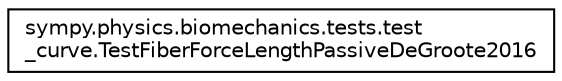 digraph "Graphical Class Hierarchy"
{
 // LATEX_PDF_SIZE
  edge [fontname="Helvetica",fontsize="10",labelfontname="Helvetica",labelfontsize="10"];
  node [fontname="Helvetica",fontsize="10",shape=record];
  rankdir="LR";
  Node0 [label="sympy.physics.biomechanics.tests.test\l_curve.TestFiberForceLengthPassiveDeGroote2016",height=0.2,width=0.4,color="black", fillcolor="white", style="filled",URL="$classsympy_1_1physics_1_1biomechanics_1_1tests_1_1test__curve_1_1TestFiberForceLengthPassiveDeGroote2016.html",tooltip=" "];
}
